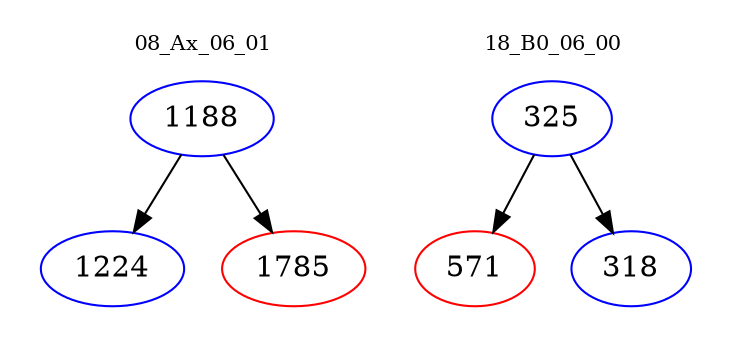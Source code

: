 digraph{
subgraph cluster_0 {
color = white
label = "08_Ax_06_01";
fontsize=10;
T0_1188 [label="1188", color="blue"]
T0_1188 -> T0_1224 [color="black"]
T0_1224 [label="1224", color="blue"]
T0_1188 -> T0_1785 [color="black"]
T0_1785 [label="1785", color="red"]
}
subgraph cluster_1 {
color = white
label = "18_B0_06_00";
fontsize=10;
T1_325 [label="325", color="blue"]
T1_325 -> T1_571 [color="black"]
T1_571 [label="571", color="red"]
T1_325 -> T1_318 [color="black"]
T1_318 [label="318", color="blue"]
}
}
